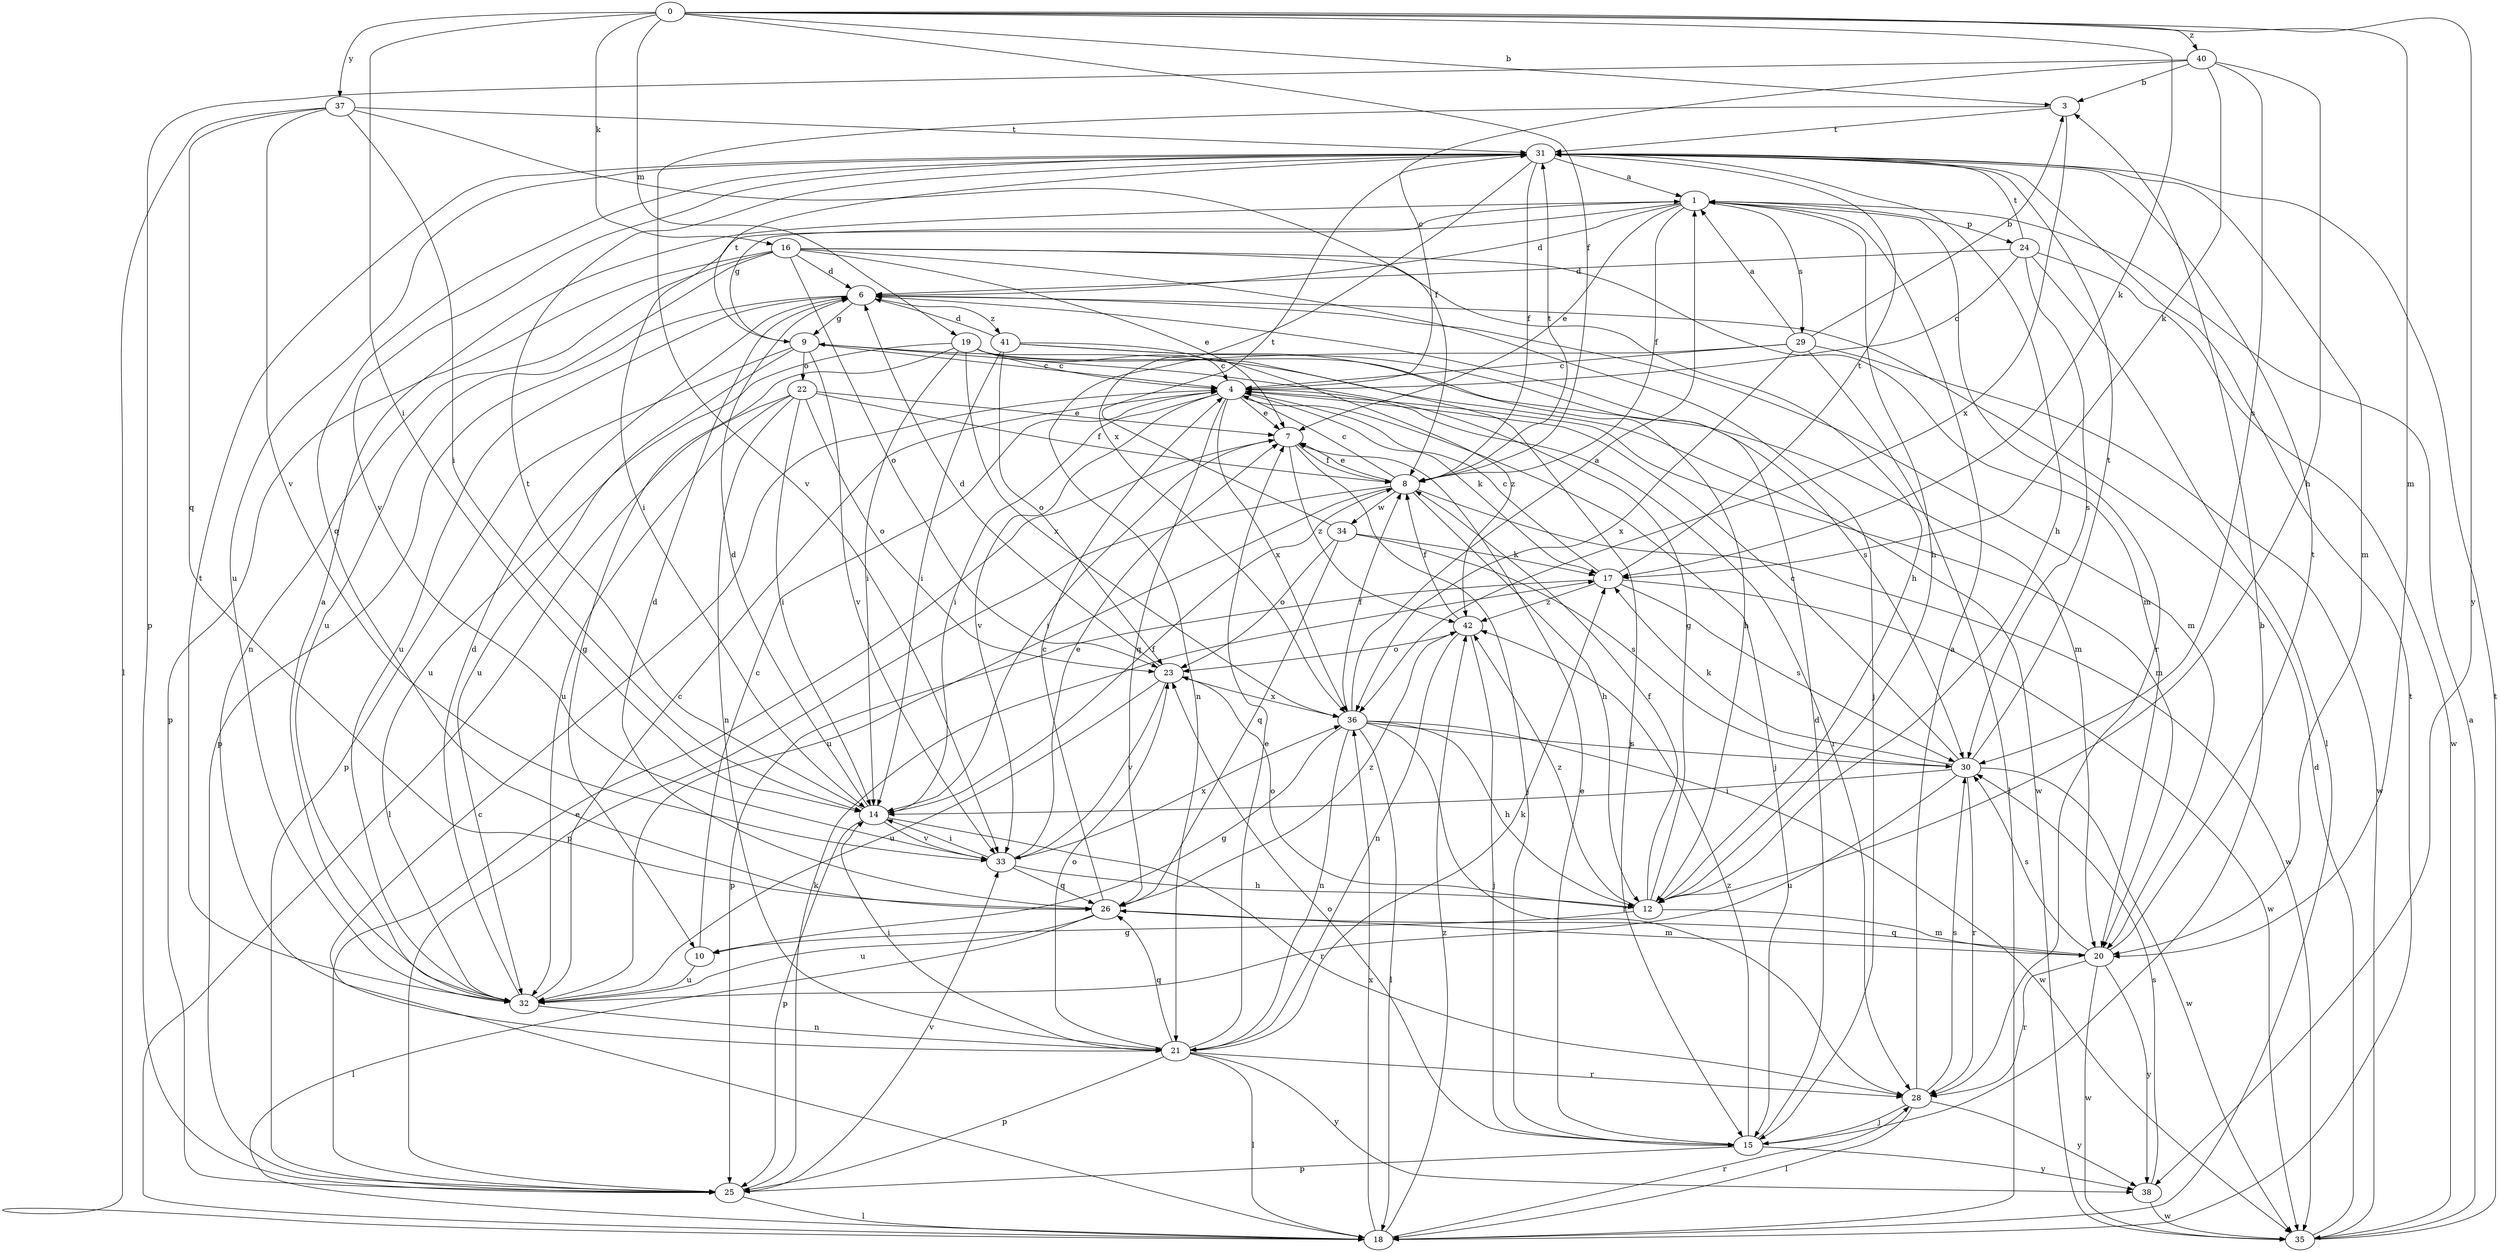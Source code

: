 strict digraph  {
0;
1;
3;
4;
6;
7;
8;
9;
10;
12;
14;
15;
16;
17;
18;
19;
20;
21;
22;
23;
24;
25;
26;
28;
29;
30;
31;
32;
33;
34;
35;
36;
37;
38;
40;
41;
42;
0 -> 3  [label=b];
0 -> 8  [label=f];
0 -> 14  [label=i];
0 -> 16  [label=k];
0 -> 17  [label=k];
0 -> 19  [label=m];
0 -> 20  [label=m];
0 -> 37  [label=y];
0 -> 38  [label=y];
0 -> 40  [label=z];
1 -> 6  [label=d];
1 -> 7  [label=e];
1 -> 8  [label=f];
1 -> 9  [label=g];
1 -> 12  [label=h];
1 -> 14  [label=i];
1 -> 24  [label=p];
1 -> 28  [label=r];
1 -> 29  [label=s];
3 -> 31  [label=t];
3 -> 33  [label=v];
3 -> 36  [label=x];
4 -> 7  [label=e];
4 -> 14  [label=i];
4 -> 15  [label=j];
4 -> 17  [label=k];
4 -> 20  [label=m];
4 -> 26  [label=q];
4 -> 28  [label=r];
4 -> 33  [label=v];
4 -> 36  [label=x];
6 -> 9  [label=g];
6 -> 20  [label=m];
6 -> 25  [label=p];
6 -> 32  [label=u];
6 -> 41  [label=z];
7 -> 8  [label=f];
7 -> 14  [label=i];
7 -> 15  [label=j];
7 -> 42  [label=z];
8 -> 4  [label=c];
8 -> 7  [label=e];
8 -> 12  [label=h];
8 -> 25  [label=p];
8 -> 31  [label=t];
8 -> 32  [label=u];
8 -> 34  [label=w];
8 -> 35  [label=w];
9 -> 4  [label=c];
9 -> 22  [label=o];
9 -> 25  [label=p];
9 -> 31  [label=t];
9 -> 32  [label=u];
9 -> 33  [label=v];
9 -> 35  [label=w];
10 -> 4  [label=c];
10 -> 32  [label=u];
12 -> 8  [label=f];
12 -> 9  [label=g];
12 -> 10  [label=g];
12 -> 20  [label=m];
12 -> 23  [label=o];
12 -> 42  [label=z];
14 -> 6  [label=d];
14 -> 8  [label=f];
14 -> 25  [label=p];
14 -> 28  [label=r];
14 -> 31  [label=t];
14 -> 33  [label=v];
15 -> 3  [label=b];
15 -> 6  [label=d];
15 -> 7  [label=e];
15 -> 23  [label=o];
15 -> 25  [label=p];
15 -> 38  [label=y];
15 -> 42  [label=z];
16 -> 6  [label=d];
16 -> 7  [label=e];
16 -> 12  [label=h];
16 -> 15  [label=j];
16 -> 20  [label=m];
16 -> 21  [label=n];
16 -> 23  [label=o];
16 -> 25  [label=p];
16 -> 32  [label=u];
17 -> 4  [label=c];
17 -> 25  [label=p];
17 -> 30  [label=s];
17 -> 31  [label=t];
17 -> 35  [label=w];
17 -> 42  [label=z];
18 -> 4  [label=c];
18 -> 28  [label=r];
18 -> 31  [label=t];
18 -> 36  [label=x];
18 -> 42  [label=z];
19 -> 4  [label=c];
19 -> 10  [label=g];
19 -> 14  [label=i];
19 -> 15  [label=j];
19 -> 20  [label=m];
19 -> 32  [label=u];
19 -> 36  [label=x];
19 -> 42  [label=z];
20 -> 26  [label=q];
20 -> 28  [label=r];
20 -> 30  [label=s];
20 -> 31  [label=t];
20 -> 35  [label=w];
20 -> 38  [label=y];
21 -> 7  [label=e];
21 -> 14  [label=i];
21 -> 17  [label=k];
21 -> 18  [label=l];
21 -> 23  [label=o];
21 -> 25  [label=p];
21 -> 26  [label=q];
21 -> 28  [label=r];
21 -> 38  [label=y];
22 -> 7  [label=e];
22 -> 8  [label=f];
22 -> 14  [label=i];
22 -> 18  [label=l];
22 -> 21  [label=n];
22 -> 23  [label=o];
22 -> 32  [label=u];
23 -> 6  [label=d];
23 -> 32  [label=u];
23 -> 33  [label=v];
23 -> 36  [label=x];
24 -> 4  [label=c];
24 -> 6  [label=d];
24 -> 18  [label=l];
24 -> 30  [label=s];
24 -> 31  [label=t];
24 -> 35  [label=w];
25 -> 7  [label=e];
25 -> 17  [label=k];
25 -> 18  [label=l];
25 -> 33  [label=v];
26 -> 4  [label=c];
26 -> 6  [label=d];
26 -> 18  [label=l];
26 -> 20  [label=m];
26 -> 32  [label=u];
26 -> 42  [label=z];
28 -> 1  [label=a];
28 -> 15  [label=j];
28 -> 18  [label=l];
28 -> 30  [label=s];
28 -> 38  [label=y];
29 -> 1  [label=a];
29 -> 3  [label=b];
29 -> 4  [label=c];
29 -> 18  [label=l];
29 -> 21  [label=n];
29 -> 35  [label=w];
29 -> 36  [label=x];
30 -> 4  [label=c];
30 -> 14  [label=i];
30 -> 17  [label=k];
30 -> 28  [label=r];
30 -> 31  [label=t];
30 -> 32  [label=u];
30 -> 35  [label=w];
31 -> 1  [label=a];
31 -> 8  [label=f];
31 -> 12  [label=h];
31 -> 20  [label=m];
31 -> 26  [label=q];
31 -> 32  [label=u];
31 -> 33  [label=v];
31 -> 36  [label=x];
32 -> 1  [label=a];
32 -> 4  [label=c];
32 -> 6  [label=d];
32 -> 21  [label=n];
32 -> 31  [label=t];
33 -> 7  [label=e];
33 -> 12  [label=h];
33 -> 14  [label=i];
33 -> 26  [label=q];
33 -> 36  [label=x];
34 -> 17  [label=k];
34 -> 23  [label=o];
34 -> 26  [label=q];
34 -> 30  [label=s];
34 -> 31  [label=t];
35 -> 1  [label=a];
35 -> 6  [label=d];
35 -> 31  [label=t];
36 -> 1  [label=a];
36 -> 8  [label=f];
36 -> 10  [label=g];
36 -> 12  [label=h];
36 -> 18  [label=l];
36 -> 21  [label=n];
36 -> 28  [label=r];
36 -> 30  [label=s];
36 -> 35  [label=w];
37 -> 8  [label=f];
37 -> 14  [label=i];
37 -> 18  [label=l];
37 -> 26  [label=q];
37 -> 31  [label=t];
37 -> 33  [label=v];
38 -> 30  [label=s];
38 -> 35  [label=w];
40 -> 3  [label=b];
40 -> 4  [label=c];
40 -> 12  [label=h];
40 -> 17  [label=k];
40 -> 25  [label=p];
40 -> 30  [label=s];
41 -> 4  [label=c];
41 -> 6  [label=d];
41 -> 12  [label=h];
41 -> 14  [label=i];
41 -> 23  [label=o];
41 -> 30  [label=s];
42 -> 8  [label=f];
42 -> 15  [label=j];
42 -> 21  [label=n];
42 -> 23  [label=o];
}
